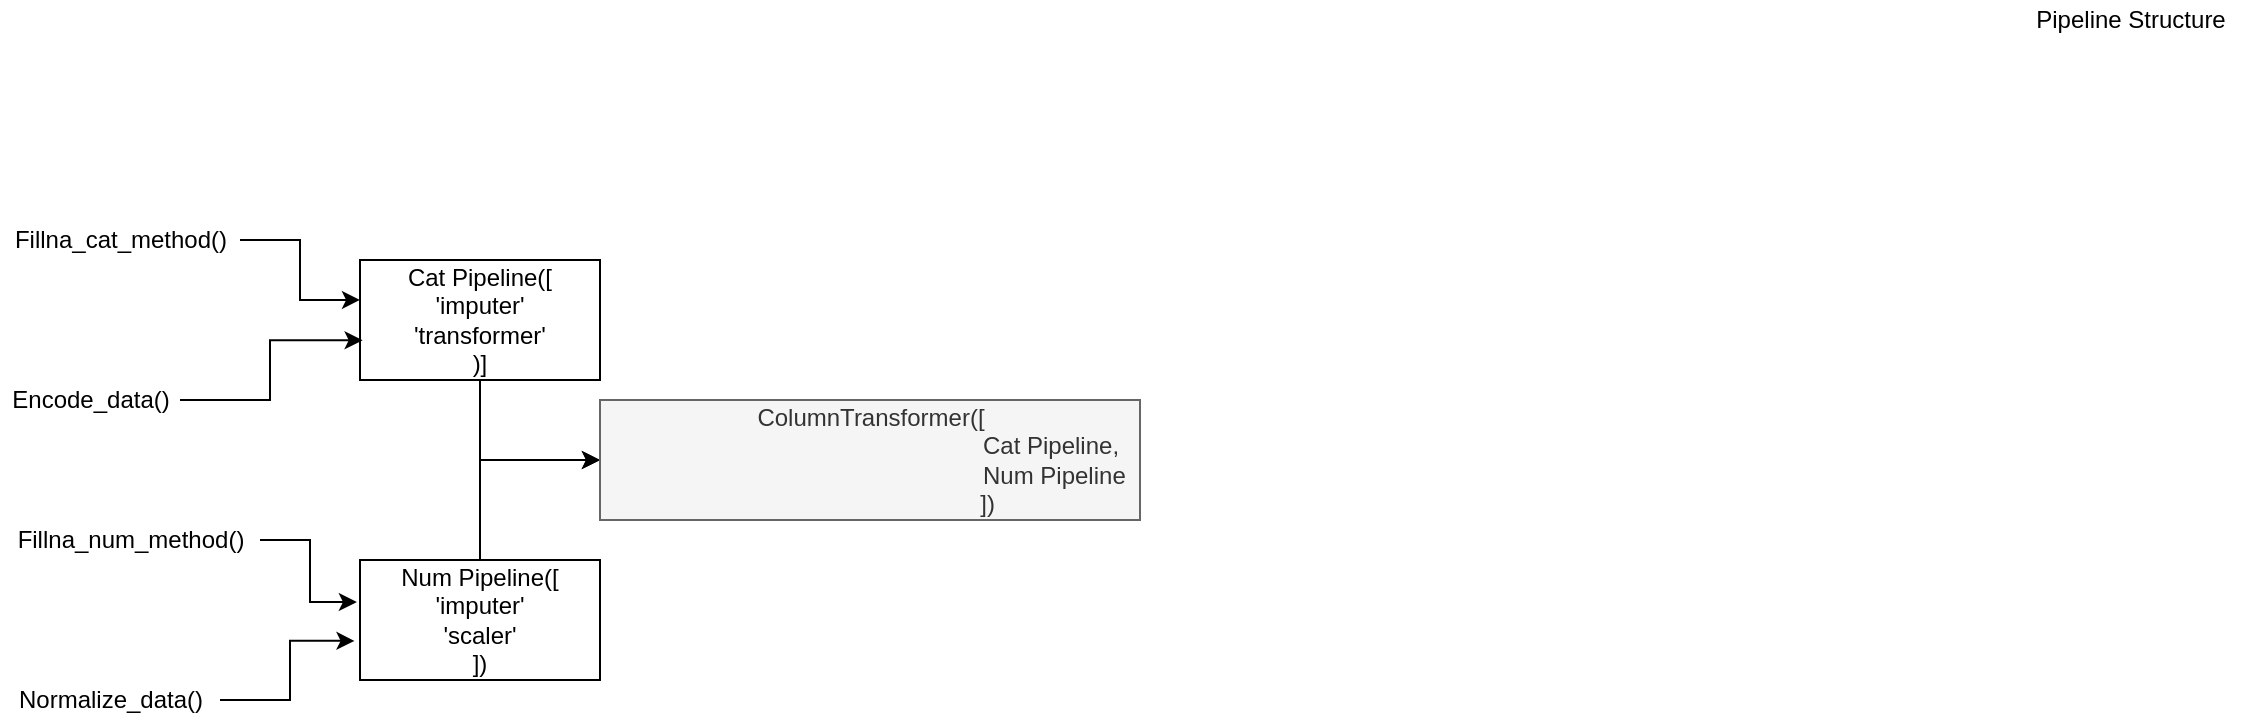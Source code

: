 <mxfile version="14.9.6" type="github">
  <diagram id="wKcYc2Z8ubOa0SPh2_ZS" name="Page-1">
    <mxGraphModel dx="2719" dy="1228" grid="1" gridSize="10" guides="1" tooltips="1" connect="1" arrows="1" fold="1" page="1" pageScale="1" pageWidth="827" pageHeight="1169" math="0" shadow="0">
      <root>
        <mxCell id="0" />
        <mxCell id="1" parent="0" />
        <mxCell id="e_e6QgXlBwtvrFS-NyKw-1" value="Pipeline Structure&lt;br&gt;" style="text;html=1;align=center;verticalAlign=middle;resizable=0;points=[];autosize=1;strokeColor=none;" vertex="1" parent="1">
          <mxGeometry x="330" y="10" width="110" height="20" as="geometry" />
        </mxCell>
        <mxCell id="e_e6QgXlBwtvrFS-NyKw-22" style="edgeStyle=orthogonalEdgeStyle;rounded=0;orthogonalLoop=1;jettySize=auto;html=1;entryX=0;entryY=0.5;entryDx=0;entryDy=0;entryPerimeter=0;" edge="1" parent="1" source="e_e6QgXlBwtvrFS-NyKw-2" target="e_e6QgXlBwtvrFS-NyKw-14">
          <mxGeometry relative="1" as="geometry" />
        </mxCell>
        <mxCell id="e_e6QgXlBwtvrFS-NyKw-2" value="Cat Pipeline([&lt;br&gt;&#39;imputer&#39;&lt;br&gt;&#39;transformer&#39;&lt;br&gt;)]" style="whiteSpace=wrap;html=1;" vertex="1" parent="1">
          <mxGeometry x="-500" y="140" width="120" height="60" as="geometry" />
        </mxCell>
        <mxCell id="e_e6QgXlBwtvrFS-NyKw-4" style="edgeStyle=orthogonalEdgeStyle;rounded=0;orthogonalLoop=1;jettySize=auto;html=1;entryX=0;entryY=0.333;entryDx=0;entryDy=0;entryPerimeter=0;" edge="1" parent="1" source="e_e6QgXlBwtvrFS-NyKw-3" target="e_e6QgXlBwtvrFS-NyKw-2">
          <mxGeometry relative="1" as="geometry" />
        </mxCell>
        <mxCell id="e_e6QgXlBwtvrFS-NyKw-3" value="Fillna_cat_method()" style="text;html=1;align=center;verticalAlign=middle;resizable=0;points=[];autosize=1;strokeColor=none;" vertex="1" parent="1">
          <mxGeometry x="-680" y="120" width="120" height="20" as="geometry" />
        </mxCell>
        <mxCell id="e_e6QgXlBwtvrFS-NyKw-6" style="edgeStyle=orthogonalEdgeStyle;rounded=0;orthogonalLoop=1;jettySize=auto;html=1;entryX=0.011;entryY=0.669;entryDx=0;entryDy=0;entryPerimeter=0;" edge="1" parent="1" source="e_e6QgXlBwtvrFS-NyKw-5" target="e_e6QgXlBwtvrFS-NyKw-2">
          <mxGeometry relative="1" as="geometry" />
        </mxCell>
        <mxCell id="e_e6QgXlBwtvrFS-NyKw-5" value="Encode_data()&lt;br&gt;" style="text;html=1;align=center;verticalAlign=middle;resizable=0;points=[];autosize=1;strokeColor=none;" vertex="1" parent="1">
          <mxGeometry x="-680" y="200" width="90" height="20" as="geometry" />
        </mxCell>
        <mxCell id="e_e6QgXlBwtvrFS-NyKw-20" style="edgeStyle=orthogonalEdgeStyle;rounded=0;orthogonalLoop=1;jettySize=auto;html=1;entryX=0;entryY=0.5;entryDx=0;entryDy=0;entryPerimeter=0;" edge="1" parent="1" source="e_e6QgXlBwtvrFS-NyKw-7" target="e_e6QgXlBwtvrFS-NyKw-14">
          <mxGeometry relative="1" as="geometry" />
        </mxCell>
        <mxCell id="e_e6QgXlBwtvrFS-NyKw-7" value="Num Pipeline([&lt;br&gt;&#39;imputer&#39;&lt;br&gt;&#39;scaler&#39;&lt;br&gt;])" style="rounded=0;whiteSpace=wrap;html=1;" vertex="1" parent="1">
          <mxGeometry x="-500" y="290" width="120" height="60" as="geometry" />
        </mxCell>
        <mxCell id="e_e6QgXlBwtvrFS-NyKw-13" style="edgeStyle=orthogonalEdgeStyle;rounded=0;orthogonalLoop=1;jettySize=auto;html=1;entryX=-0.013;entryY=0.35;entryDx=0;entryDy=0;entryPerimeter=0;" edge="1" parent="1" source="e_e6QgXlBwtvrFS-NyKw-8" target="e_e6QgXlBwtvrFS-NyKw-7">
          <mxGeometry relative="1" as="geometry" />
        </mxCell>
        <mxCell id="e_e6QgXlBwtvrFS-NyKw-8" value="Fillna_num_method()" style="text;html=1;align=center;verticalAlign=middle;resizable=0;points=[];autosize=1;strokeColor=none;" vertex="1" parent="1">
          <mxGeometry x="-680" y="270" width="130" height="20" as="geometry" />
        </mxCell>
        <mxCell id="e_e6QgXlBwtvrFS-NyKw-12" style="edgeStyle=orthogonalEdgeStyle;rounded=0;orthogonalLoop=1;jettySize=auto;html=1;entryX=-0.023;entryY=0.674;entryDx=0;entryDy=0;entryPerimeter=0;" edge="1" parent="1" source="e_e6QgXlBwtvrFS-NyKw-11" target="e_e6QgXlBwtvrFS-NyKw-7">
          <mxGeometry relative="1" as="geometry" />
        </mxCell>
        <mxCell id="e_e6QgXlBwtvrFS-NyKw-11" value="Normalize_data()" style="text;html=1;align=center;verticalAlign=middle;resizable=0;points=[];autosize=1;strokeColor=none;" vertex="1" parent="1">
          <mxGeometry x="-680" y="350" width="110" height="20" as="geometry" />
        </mxCell>
        <mxCell id="e_e6QgXlBwtvrFS-NyKw-14" value="ColumnTransformer([&lt;br&gt;&amp;nbsp; &amp;nbsp; &amp;nbsp; &amp;nbsp; &amp;nbsp; &amp;nbsp; &amp;nbsp; &amp;nbsp; &amp;nbsp; &amp;nbsp; &amp;nbsp; &amp;nbsp; &amp;nbsp; &amp;nbsp; &amp;nbsp; &amp;nbsp; &amp;nbsp; &amp;nbsp; &amp;nbsp; &amp;nbsp; &amp;nbsp; &amp;nbsp; &amp;nbsp; &amp;nbsp; &amp;nbsp; &amp;nbsp; &amp;nbsp; Cat Pipeline, &lt;br&gt;&amp;nbsp; &amp;nbsp; &amp;nbsp; &amp;nbsp; &amp;nbsp; &amp;nbsp; &amp;nbsp; &amp;nbsp; &amp;nbsp; &amp;nbsp; &amp;nbsp; &amp;nbsp; &amp;nbsp; &amp;nbsp; &amp;nbsp; &amp;nbsp; &amp;nbsp; &amp;nbsp; &amp;nbsp; &amp;nbsp; &amp;nbsp; &amp;nbsp; &amp;nbsp; &amp;nbsp; &amp;nbsp; &amp;nbsp; &amp;nbsp; &amp;nbsp;Num Pipeline&lt;br&gt;&amp;nbsp; &amp;nbsp; &amp;nbsp; &amp;nbsp; &amp;nbsp; &amp;nbsp; &amp;nbsp; &amp;nbsp; &amp;nbsp; &amp;nbsp; &amp;nbsp; &amp;nbsp; &amp;nbsp; &amp;nbsp; &amp;nbsp; &amp;nbsp; &amp;nbsp; &amp;nbsp;])" style="text;html=1;align=center;verticalAlign=middle;resizable=0;points=[];autosize=1;fillColor=#f5f5f5;strokeColor=#666666;fontColor=#333333;" vertex="1" parent="1">
          <mxGeometry x="-380" y="210" width="270" height="60" as="geometry" />
        </mxCell>
      </root>
    </mxGraphModel>
  </diagram>
</mxfile>
